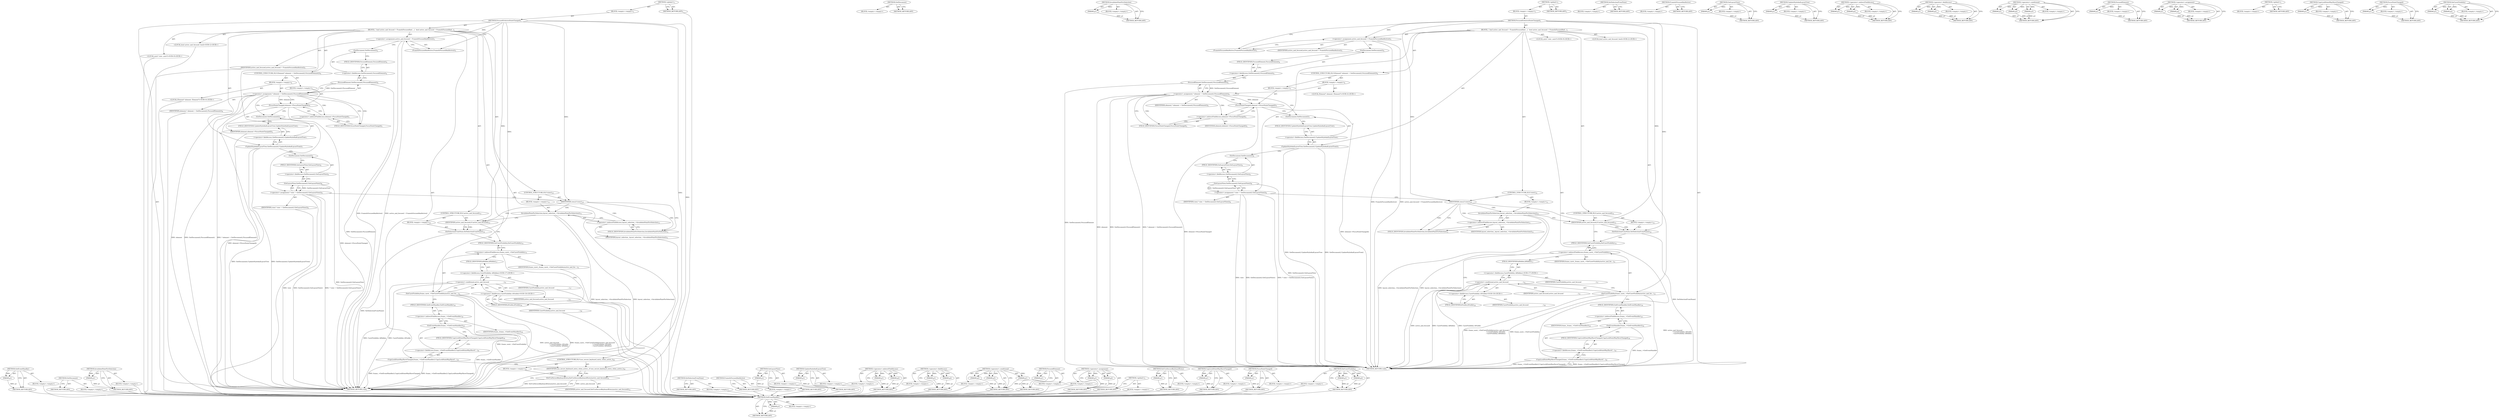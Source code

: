 digraph "SetCaretVisibility" {
vulnerable_154 [label=<(METHOD,GetEventHandler)>];
vulnerable_155 [label=<(PARAM,p1)>];
vulnerable_156 [label=<(BLOCK,&lt;empty&gt;,&lt;empty&gt;)>];
vulnerable_157 [label=<(METHOD_RETURN,ANY)>];
vulnerable_112 [label=<(METHOD,GetDocument)>];
vulnerable_113 [label=<(BLOCK,&lt;empty&gt;,&lt;empty&gt;)>];
vulnerable_114 [label=<(METHOD_RETURN,ANY)>];
vulnerable_132 [label=<(METHOD,InvalidatePaintForSelection)>];
vulnerable_133 [label=<(PARAM,p1)>];
vulnerable_134 [label=<(BLOCK,&lt;empty&gt;,&lt;empty&gt;)>];
vulnerable_135 [label=<(METHOD_RETURN,ANY)>];
vulnerable_6 [label=<(METHOD,&lt;global&gt;)<SUB>1</SUB>>];
vulnerable_7 [label=<(BLOCK,&lt;empty&gt;,&lt;empty&gt;)<SUB>1</SUB>>];
vulnerable_8 [label=<(METHOD,FocusedOrActiveStateChanged)<SUB>1</SUB>>];
vulnerable_9 [label=<(BLOCK,{
  bool active_and_focused = FrameIsFocusedAnd...,{
  bool active_and_focused = FrameIsFocusedAnd...)<SUB>1</SUB>>];
vulnerable_10 [label="<(LOCAL,bool active_and_focused: bool)<SUB>2</SUB>>"];
vulnerable_11 [label=<(&lt;operator&gt;.assignment,active_and_focused = FrameIsFocusedAndActive())<SUB>2</SUB>>];
vulnerable_12 [label=<(IDENTIFIER,active_and_focused,active_and_focused = FrameIsFocusedAndActive())<SUB>2</SUB>>];
vulnerable_13 [label=<(FrameIsFocusedAndActive,FrameIsFocusedAndActive())<SUB>2</SUB>>];
vulnerable_14 [label=<(CONTROL_STRUCTURE,IF,if (Element* element = GetDocument().FocusedElement()))<SUB>4</SUB>>];
vulnerable_15 [label=<(BLOCK,&lt;empty&gt;,&lt;empty&gt;)<SUB>4</SUB>>];
vulnerable_16 [label="<(LOCAL,Element* element: Element*)<SUB>4</SUB>>"];
vulnerable_17 [label=<(&lt;operator&gt;.assignment,* element = GetDocument().FocusedElement())<SUB>4</SUB>>];
vulnerable_18 [label=<(IDENTIFIER,element,* element = GetDocument().FocusedElement())<SUB>4</SUB>>];
vulnerable_19 [label=<(FocusedElement,GetDocument().FocusedElement())<SUB>4</SUB>>];
vulnerable_20 [label=<(&lt;operator&gt;.fieldAccess,GetDocument().FocusedElement)<SUB>4</SUB>>];
vulnerable_21 [label=<(GetDocument,GetDocument())<SUB>4</SUB>>];
vulnerable_22 [label=<(FIELD_IDENTIFIER,FocusedElement,FocusedElement)<SUB>4</SUB>>];
vulnerable_23 [label=<(BLOCK,&lt;empty&gt;,&lt;empty&gt;)<SUB>5</SUB>>];
vulnerable_24 [label=<(FocusStateChanged,element-&gt;FocusStateChanged())<SUB>5</SUB>>];
vulnerable_25 [label=<(&lt;operator&gt;.indirectFieldAccess,element-&gt;FocusStateChanged)<SUB>5</SUB>>];
vulnerable_26 [label=<(IDENTIFIER,element,element-&gt;FocusStateChanged())<SUB>5</SUB>>];
vulnerable_27 [label=<(FIELD_IDENTIFIER,FocusStateChanged,FocusStateChanged)<SUB>5</SUB>>];
vulnerable_28 [label=<(UpdateStyleAndLayoutTree,GetDocument().UpdateStyleAndLayoutTree())<SUB>7</SUB>>];
vulnerable_29 [label=<(&lt;operator&gt;.fieldAccess,GetDocument().UpdateStyleAndLayoutTree)<SUB>7</SUB>>];
vulnerable_30 [label=<(GetDocument,GetDocument())<SUB>7</SUB>>];
vulnerable_31 [label=<(FIELD_IDENTIFIER,UpdateStyleAndLayoutTree,UpdateStyleAndLayoutTree)<SUB>7</SUB>>];
vulnerable_32 [label="<(LOCAL,auto* view: auto*)<SUB>9</SUB>>"];
vulnerable_33 [label=<(&lt;operator&gt;.assignment,* view = GetDocument().GetLayoutView())<SUB>9</SUB>>];
vulnerable_34 [label=<(IDENTIFIER,view,* view = GetDocument().GetLayoutView())<SUB>9</SUB>>];
vulnerable_35 [label=<(GetLayoutView,GetDocument().GetLayoutView())<SUB>9</SUB>>];
vulnerable_36 [label=<(&lt;operator&gt;.fieldAccess,GetDocument().GetLayoutView)<SUB>9</SUB>>];
vulnerable_37 [label=<(GetDocument,GetDocument())<SUB>9</SUB>>];
vulnerable_38 [label=<(FIELD_IDENTIFIER,GetLayoutView,GetLayoutView)<SUB>9</SUB>>];
vulnerable_39 [label=<(CONTROL_STRUCTURE,IF,if (view))<SUB>10</SUB>>];
vulnerable_40 [label=<(IDENTIFIER,view,if (view))<SUB>10</SUB>>];
vulnerable_41 [label=<(BLOCK,&lt;empty&gt;,&lt;empty&gt;)<SUB>11</SUB>>];
vulnerable_42 [label=<(InvalidatePaintForSelection,layout_selection_-&gt;InvalidatePaintForSelection())<SUB>11</SUB>>];
vulnerable_43 [label=<(&lt;operator&gt;.indirectFieldAccess,layout_selection_-&gt;InvalidatePaintForSelection)<SUB>11</SUB>>];
vulnerable_44 [label=<(IDENTIFIER,layout_selection_,layout_selection_-&gt;InvalidatePaintForSelection())<SUB>11</SUB>>];
vulnerable_45 [label=<(FIELD_IDENTIFIER,InvalidatePaintForSelection,InvalidatePaintForSelection)<SUB>11</SUB>>];
vulnerable_46 [label=<(CONTROL_STRUCTURE,IF,if (active_and_focused))<SUB>13</SUB>>];
vulnerable_47 [label=<(IDENTIFIER,active_and_focused,if (active_and_focused))<SUB>13</SUB>>];
vulnerable_48 [label=<(BLOCK,&lt;empty&gt;,&lt;empty&gt;)<SUB>14</SUB>>];
vulnerable_49 [label=<(SetSelectionFromNone,SetSelectionFromNone())<SUB>14</SUB>>];
vulnerable_50 [label=<(SetCaretVisibility,frame_caret_-&gt;SetCaretVisibility(active_and_foc...)<SUB>15</SUB>>];
vulnerable_51 [label=<(&lt;operator&gt;.indirectFieldAccess,frame_caret_-&gt;SetCaretVisibility)<SUB>15</SUB>>];
vulnerable_52 [label=<(IDENTIFIER,frame_caret_,frame_caret_-&gt;SetCaretVisibility(active_and_foc...)<SUB>15</SUB>>];
vulnerable_53 [label=<(FIELD_IDENTIFIER,SetCaretVisibility,SetCaretVisibility)<SUB>15</SUB>>];
vulnerable_54 [label=<(&lt;operator&gt;.conditional,active_and_focused
                            ...)<SUB>15</SUB>>];
vulnerable_55 [label=<(IDENTIFIER,active_and_focused,active_and_focused
                            ...)<SUB>15</SUB>>];
vulnerable_56 [label="<(&lt;operator&gt;.fieldAccess,CaretVisibility::kVisible)<SUB>16</SUB>>"];
vulnerable_57 [label=<(IDENTIFIER,CaretVisibility,active_and_focused
                            ...)<SUB>16</SUB>>];
vulnerable_58 [label=<(FIELD_IDENTIFIER,kVisible,kVisible)<SUB>16</SUB>>];
vulnerable_59 [label="<(&lt;operator&gt;.fieldAccess,CaretVisibility::kHidden)<SUB>17</SUB>>"];
vulnerable_60 [label=<(IDENTIFIER,CaretVisibility,active_and_focused
                            ...)<SUB>17</SUB>>];
vulnerable_61 [label=<(FIELD_IDENTIFIER,kHidden,kHidden)<SUB>17</SUB>>];
vulnerable_62 [label=<(CapsLockStateMayHaveChanged,frame_-&gt;GetEventHandler().CapsLockStateMayHaveC...)<SUB>19</SUB>>];
vulnerable_63 [label=<(&lt;operator&gt;.fieldAccess,frame_-&gt;GetEventHandler().CapsLockStateMayHaveC...)<SUB>19</SUB>>];
vulnerable_64 [label=<(GetEventHandler,frame_-&gt;GetEventHandler())<SUB>19</SUB>>];
vulnerable_65 [label=<(&lt;operator&gt;.indirectFieldAccess,frame_-&gt;GetEventHandler)<SUB>19</SUB>>];
vulnerable_66 [label=<(IDENTIFIER,frame_,frame_-&gt;GetEventHandler())<SUB>19</SUB>>];
vulnerable_67 [label=<(FIELD_IDENTIFIER,GetEventHandler,GetEventHandler)<SUB>19</SUB>>];
vulnerable_68 [label=<(FIELD_IDENTIFIER,CapsLockStateMayHaveChanged,CapsLockStateMayHaveChanged)<SUB>19</SUB>>];
vulnerable_69 [label=<(CONTROL_STRUCTURE,IF,if (use_secure_keyboard_entry_when_active_))<SUB>20</SUB>>];
vulnerable_70 [label=<(IDENTIFIER,use_secure_keyboard_entry_when_active_,if (use_secure_keyboard_entry_when_active_))<SUB>20</SUB>>];
vulnerable_71 [label=<(BLOCK,&lt;empty&gt;,&lt;empty&gt;)<SUB>21</SUB>>];
vulnerable_72 [label=<(SetUseSecureKeyboardEntry,SetUseSecureKeyboardEntry(active_and_focused))<SUB>21</SUB>>];
vulnerable_73 [label=<(IDENTIFIER,active_and_focused,SetUseSecureKeyboardEntry(active_and_focused))<SUB>21</SUB>>];
vulnerable_74 [label=<(METHOD_RETURN,void)<SUB>1</SUB>>];
vulnerable_76 [label=<(METHOD_RETURN,ANY)<SUB>1</SUB>>];
vulnerable_136 [label=<(METHOD,SetSelectionFromNone)>];
vulnerable_137 [label=<(BLOCK,&lt;empty&gt;,&lt;empty&gt;)>];
vulnerable_138 [label=<(METHOD_RETURN,ANY)>];
vulnerable_100 [label=<(METHOD,FrameIsFocusedAndActive)>];
vulnerable_101 [label=<(BLOCK,&lt;empty&gt;,&lt;empty&gt;)>];
vulnerable_102 [label=<(METHOD_RETURN,ANY)>];
vulnerable_128 [label=<(METHOD,GetLayoutView)>];
vulnerable_129 [label=<(PARAM,p1)>];
vulnerable_130 [label=<(BLOCK,&lt;empty&gt;,&lt;empty&gt;)>];
vulnerable_131 [label=<(METHOD_RETURN,ANY)>];
vulnerable_124 [label=<(METHOD,UpdateStyleAndLayoutTree)>];
vulnerable_125 [label=<(PARAM,p1)>];
vulnerable_126 [label=<(BLOCK,&lt;empty&gt;,&lt;empty&gt;)>];
vulnerable_127 [label=<(METHOD_RETURN,ANY)>];
vulnerable_119 [label=<(METHOD,&lt;operator&gt;.indirectFieldAccess)>];
vulnerable_120 [label=<(PARAM,p1)>];
vulnerable_121 [label=<(PARAM,p2)>];
vulnerable_122 [label=<(BLOCK,&lt;empty&gt;,&lt;empty&gt;)>];
vulnerable_123 [label=<(METHOD_RETURN,ANY)>];
vulnerable_107 [label=<(METHOD,&lt;operator&gt;.fieldAccess)>];
vulnerable_108 [label=<(PARAM,p1)>];
vulnerable_109 [label=<(PARAM,p2)>];
vulnerable_110 [label=<(BLOCK,&lt;empty&gt;,&lt;empty&gt;)>];
vulnerable_111 [label=<(METHOD_RETURN,ANY)>];
vulnerable_144 [label=<(METHOD,&lt;operator&gt;.conditional)>];
vulnerable_145 [label=<(PARAM,p1)>];
vulnerable_146 [label=<(PARAM,p2)>];
vulnerable_147 [label=<(PARAM,p3)>];
vulnerable_148 [label=<(BLOCK,&lt;empty&gt;,&lt;empty&gt;)>];
vulnerable_149 [label=<(METHOD_RETURN,ANY)>];
vulnerable_103 [label=<(METHOD,FocusedElement)>];
vulnerable_104 [label=<(PARAM,p1)>];
vulnerable_105 [label=<(BLOCK,&lt;empty&gt;,&lt;empty&gt;)>];
vulnerable_106 [label=<(METHOD_RETURN,ANY)>];
vulnerable_95 [label=<(METHOD,&lt;operator&gt;.assignment)>];
vulnerable_96 [label=<(PARAM,p1)>];
vulnerable_97 [label=<(PARAM,p2)>];
vulnerable_98 [label=<(BLOCK,&lt;empty&gt;,&lt;empty&gt;)>];
vulnerable_99 [label=<(METHOD_RETURN,ANY)>];
vulnerable_89 [label=<(METHOD,&lt;global&gt;)<SUB>1</SUB>>];
vulnerable_90 [label=<(BLOCK,&lt;empty&gt;,&lt;empty&gt;)>];
vulnerable_91 [label=<(METHOD_RETURN,ANY)>];
vulnerable_158 [label=<(METHOD,SetUseSecureKeyboardEntry)>];
vulnerable_159 [label=<(PARAM,p1)>];
vulnerable_160 [label=<(BLOCK,&lt;empty&gt;,&lt;empty&gt;)>];
vulnerable_161 [label=<(METHOD_RETURN,ANY)>];
vulnerable_150 [label=<(METHOD,CapsLockStateMayHaveChanged)>];
vulnerable_151 [label=<(PARAM,p1)>];
vulnerable_152 [label=<(BLOCK,&lt;empty&gt;,&lt;empty&gt;)>];
vulnerable_153 [label=<(METHOD_RETURN,ANY)>];
vulnerable_115 [label=<(METHOD,FocusStateChanged)>];
vulnerable_116 [label=<(PARAM,p1)>];
vulnerable_117 [label=<(BLOCK,&lt;empty&gt;,&lt;empty&gt;)>];
vulnerable_118 [label=<(METHOD_RETURN,ANY)>];
vulnerable_139 [label=<(METHOD,SetCaretVisibility)>];
vulnerable_140 [label=<(PARAM,p1)>];
vulnerable_141 [label=<(PARAM,p2)>];
vulnerable_142 [label=<(BLOCK,&lt;empty&gt;,&lt;empty&gt;)>];
vulnerable_143 [label=<(METHOD_RETURN,ANY)>];
fixed_149 [label=<(METHOD,GetEventHandler)>];
fixed_150 [label=<(PARAM,p1)>];
fixed_151 [label=<(BLOCK,&lt;empty&gt;,&lt;empty&gt;)>];
fixed_152 [label=<(METHOD_RETURN,ANY)>];
fixed_107 [label=<(METHOD,GetDocument)>];
fixed_108 [label=<(BLOCK,&lt;empty&gt;,&lt;empty&gt;)>];
fixed_109 [label=<(METHOD_RETURN,ANY)>];
fixed_127 [label=<(METHOD,InvalidatePaintForSelection)>];
fixed_128 [label=<(PARAM,p1)>];
fixed_129 [label=<(BLOCK,&lt;empty&gt;,&lt;empty&gt;)>];
fixed_130 [label=<(METHOD_RETURN,ANY)>];
fixed_6 [label=<(METHOD,&lt;global&gt;)<SUB>1</SUB>>];
fixed_7 [label=<(BLOCK,&lt;empty&gt;,&lt;empty&gt;)<SUB>1</SUB>>];
fixed_8 [label=<(METHOD,FocusedOrActiveStateChanged)<SUB>1</SUB>>];
fixed_9 [label=<(BLOCK,{
  bool active_and_focused = FrameIsFocusedAnd...,{
  bool active_and_focused = FrameIsFocusedAnd...)<SUB>1</SUB>>];
fixed_10 [label="<(LOCAL,bool active_and_focused: bool)<SUB>2</SUB>>"];
fixed_11 [label=<(&lt;operator&gt;.assignment,active_and_focused = FrameIsFocusedAndActive())<SUB>2</SUB>>];
fixed_12 [label=<(IDENTIFIER,active_and_focused,active_and_focused = FrameIsFocusedAndActive())<SUB>2</SUB>>];
fixed_13 [label=<(FrameIsFocusedAndActive,FrameIsFocusedAndActive())<SUB>2</SUB>>];
fixed_14 [label=<(CONTROL_STRUCTURE,IF,if (Element* element = GetDocument().FocusedElement()))<SUB>4</SUB>>];
fixed_15 [label=<(BLOCK,&lt;empty&gt;,&lt;empty&gt;)<SUB>4</SUB>>];
fixed_16 [label="<(LOCAL,Element* element: Element*)<SUB>4</SUB>>"];
fixed_17 [label=<(&lt;operator&gt;.assignment,* element = GetDocument().FocusedElement())<SUB>4</SUB>>];
fixed_18 [label=<(IDENTIFIER,element,* element = GetDocument().FocusedElement())<SUB>4</SUB>>];
fixed_19 [label=<(FocusedElement,GetDocument().FocusedElement())<SUB>4</SUB>>];
fixed_20 [label=<(&lt;operator&gt;.fieldAccess,GetDocument().FocusedElement)<SUB>4</SUB>>];
fixed_21 [label=<(GetDocument,GetDocument())<SUB>4</SUB>>];
fixed_22 [label=<(FIELD_IDENTIFIER,FocusedElement,FocusedElement)<SUB>4</SUB>>];
fixed_23 [label=<(BLOCK,&lt;empty&gt;,&lt;empty&gt;)<SUB>5</SUB>>];
fixed_24 [label=<(FocusStateChanged,element-&gt;FocusStateChanged())<SUB>5</SUB>>];
fixed_25 [label=<(&lt;operator&gt;.indirectFieldAccess,element-&gt;FocusStateChanged)<SUB>5</SUB>>];
fixed_26 [label=<(IDENTIFIER,element,element-&gt;FocusStateChanged())<SUB>5</SUB>>];
fixed_27 [label=<(FIELD_IDENTIFIER,FocusStateChanged,FocusStateChanged)<SUB>5</SUB>>];
fixed_28 [label=<(UpdateStyleAndLayoutTree,GetDocument().UpdateStyleAndLayoutTree())<SUB>7</SUB>>];
fixed_29 [label=<(&lt;operator&gt;.fieldAccess,GetDocument().UpdateStyleAndLayoutTree)<SUB>7</SUB>>];
fixed_30 [label=<(GetDocument,GetDocument())<SUB>7</SUB>>];
fixed_31 [label=<(FIELD_IDENTIFIER,UpdateStyleAndLayoutTree,UpdateStyleAndLayoutTree)<SUB>7</SUB>>];
fixed_32 [label="<(LOCAL,auto* view: auto*)<SUB>9</SUB>>"];
fixed_33 [label=<(&lt;operator&gt;.assignment,* view = GetDocument().GetLayoutView())<SUB>9</SUB>>];
fixed_34 [label=<(IDENTIFIER,view,* view = GetDocument().GetLayoutView())<SUB>9</SUB>>];
fixed_35 [label=<(GetLayoutView,GetDocument().GetLayoutView())<SUB>9</SUB>>];
fixed_36 [label=<(&lt;operator&gt;.fieldAccess,GetDocument().GetLayoutView)<SUB>9</SUB>>];
fixed_37 [label=<(GetDocument,GetDocument())<SUB>9</SUB>>];
fixed_38 [label=<(FIELD_IDENTIFIER,GetLayoutView,GetLayoutView)<SUB>9</SUB>>];
fixed_39 [label=<(CONTROL_STRUCTURE,IF,if (view))<SUB>10</SUB>>];
fixed_40 [label=<(IDENTIFIER,view,if (view))<SUB>10</SUB>>];
fixed_41 [label=<(BLOCK,&lt;empty&gt;,&lt;empty&gt;)<SUB>11</SUB>>];
fixed_42 [label=<(InvalidatePaintForSelection,layout_selection_-&gt;InvalidatePaintForSelection())<SUB>11</SUB>>];
fixed_43 [label=<(&lt;operator&gt;.indirectFieldAccess,layout_selection_-&gt;InvalidatePaintForSelection)<SUB>11</SUB>>];
fixed_44 [label=<(IDENTIFIER,layout_selection_,layout_selection_-&gt;InvalidatePaintForSelection())<SUB>11</SUB>>];
fixed_45 [label=<(FIELD_IDENTIFIER,InvalidatePaintForSelection,InvalidatePaintForSelection)<SUB>11</SUB>>];
fixed_46 [label=<(CONTROL_STRUCTURE,IF,if (active_and_focused))<SUB>13</SUB>>];
fixed_47 [label=<(IDENTIFIER,active_and_focused,if (active_and_focused))<SUB>13</SUB>>];
fixed_48 [label=<(BLOCK,&lt;empty&gt;,&lt;empty&gt;)<SUB>14</SUB>>];
fixed_49 [label=<(SetSelectionFromNone,SetSelectionFromNone())<SUB>14</SUB>>];
fixed_50 [label=<(SetCaretVisibility,frame_caret_-&gt;SetCaretVisibility(active_and_foc...)<SUB>15</SUB>>];
fixed_51 [label=<(&lt;operator&gt;.indirectFieldAccess,frame_caret_-&gt;SetCaretVisibility)<SUB>15</SUB>>];
fixed_52 [label=<(IDENTIFIER,frame_caret_,frame_caret_-&gt;SetCaretVisibility(active_and_foc...)<SUB>15</SUB>>];
fixed_53 [label=<(FIELD_IDENTIFIER,SetCaretVisibility,SetCaretVisibility)<SUB>15</SUB>>];
fixed_54 [label=<(&lt;operator&gt;.conditional,active_and_focused
                            ...)<SUB>15</SUB>>];
fixed_55 [label=<(IDENTIFIER,active_and_focused,active_and_focused
                            ...)<SUB>15</SUB>>];
fixed_56 [label="<(&lt;operator&gt;.fieldAccess,CaretVisibility::kVisible)<SUB>16</SUB>>"];
fixed_57 [label=<(IDENTIFIER,CaretVisibility,active_and_focused
                            ...)<SUB>16</SUB>>];
fixed_58 [label=<(FIELD_IDENTIFIER,kVisible,kVisible)<SUB>16</SUB>>];
fixed_59 [label="<(&lt;operator&gt;.fieldAccess,CaretVisibility::kHidden)<SUB>17</SUB>>"];
fixed_60 [label=<(IDENTIFIER,CaretVisibility,active_and_focused
                            ...)<SUB>17</SUB>>];
fixed_61 [label=<(FIELD_IDENTIFIER,kHidden,kHidden)<SUB>17</SUB>>];
fixed_62 [label=<(CapsLockStateMayHaveChanged,frame_-&gt;GetEventHandler().CapsLockStateMayHaveC...)<SUB>19</SUB>>];
fixed_63 [label=<(&lt;operator&gt;.fieldAccess,frame_-&gt;GetEventHandler().CapsLockStateMayHaveC...)<SUB>19</SUB>>];
fixed_64 [label=<(GetEventHandler,frame_-&gt;GetEventHandler())<SUB>19</SUB>>];
fixed_65 [label=<(&lt;operator&gt;.indirectFieldAccess,frame_-&gt;GetEventHandler)<SUB>19</SUB>>];
fixed_66 [label=<(IDENTIFIER,frame_,frame_-&gt;GetEventHandler())<SUB>19</SUB>>];
fixed_67 [label=<(FIELD_IDENTIFIER,GetEventHandler,GetEventHandler)<SUB>19</SUB>>];
fixed_68 [label=<(FIELD_IDENTIFIER,CapsLockStateMayHaveChanged,CapsLockStateMayHaveChanged)<SUB>19</SUB>>];
fixed_69 [label=<(METHOD_RETURN,void)<SUB>1</SUB>>];
fixed_71 [label=<(METHOD_RETURN,ANY)<SUB>1</SUB>>];
fixed_131 [label=<(METHOD,SetSelectionFromNone)>];
fixed_132 [label=<(BLOCK,&lt;empty&gt;,&lt;empty&gt;)>];
fixed_133 [label=<(METHOD_RETURN,ANY)>];
fixed_95 [label=<(METHOD,FrameIsFocusedAndActive)>];
fixed_96 [label=<(BLOCK,&lt;empty&gt;,&lt;empty&gt;)>];
fixed_97 [label=<(METHOD_RETURN,ANY)>];
fixed_123 [label=<(METHOD,GetLayoutView)>];
fixed_124 [label=<(PARAM,p1)>];
fixed_125 [label=<(BLOCK,&lt;empty&gt;,&lt;empty&gt;)>];
fixed_126 [label=<(METHOD_RETURN,ANY)>];
fixed_119 [label=<(METHOD,UpdateStyleAndLayoutTree)>];
fixed_120 [label=<(PARAM,p1)>];
fixed_121 [label=<(BLOCK,&lt;empty&gt;,&lt;empty&gt;)>];
fixed_122 [label=<(METHOD_RETURN,ANY)>];
fixed_114 [label=<(METHOD,&lt;operator&gt;.indirectFieldAccess)>];
fixed_115 [label=<(PARAM,p1)>];
fixed_116 [label=<(PARAM,p2)>];
fixed_117 [label=<(BLOCK,&lt;empty&gt;,&lt;empty&gt;)>];
fixed_118 [label=<(METHOD_RETURN,ANY)>];
fixed_102 [label=<(METHOD,&lt;operator&gt;.fieldAccess)>];
fixed_103 [label=<(PARAM,p1)>];
fixed_104 [label=<(PARAM,p2)>];
fixed_105 [label=<(BLOCK,&lt;empty&gt;,&lt;empty&gt;)>];
fixed_106 [label=<(METHOD_RETURN,ANY)>];
fixed_139 [label=<(METHOD,&lt;operator&gt;.conditional)>];
fixed_140 [label=<(PARAM,p1)>];
fixed_141 [label=<(PARAM,p2)>];
fixed_142 [label=<(PARAM,p3)>];
fixed_143 [label=<(BLOCK,&lt;empty&gt;,&lt;empty&gt;)>];
fixed_144 [label=<(METHOD_RETURN,ANY)>];
fixed_98 [label=<(METHOD,FocusedElement)>];
fixed_99 [label=<(PARAM,p1)>];
fixed_100 [label=<(BLOCK,&lt;empty&gt;,&lt;empty&gt;)>];
fixed_101 [label=<(METHOD_RETURN,ANY)>];
fixed_90 [label=<(METHOD,&lt;operator&gt;.assignment)>];
fixed_91 [label=<(PARAM,p1)>];
fixed_92 [label=<(PARAM,p2)>];
fixed_93 [label=<(BLOCK,&lt;empty&gt;,&lt;empty&gt;)>];
fixed_94 [label=<(METHOD_RETURN,ANY)>];
fixed_84 [label=<(METHOD,&lt;global&gt;)<SUB>1</SUB>>];
fixed_85 [label=<(BLOCK,&lt;empty&gt;,&lt;empty&gt;)>];
fixed_86 [label=<(METHOD_RETURN,ANY)>];
fixed_145 [label=<(METHOD,CapsLockStateMayHaveChanged)>];
fixed_146 [label=<(PARAM,p1)>];
fixed_147 [label=<(BLOCK,&lt;empty&gt;,&lt;empty&gt;)>];
fixed_148 [label=<(METHOD_RETURN,ANY)>];
fixed_110 [label=<(METHOD,FocusStateChanged)>];
fixed_111 [label=<(PARAM,p1)>];
fixed_112 [label=<(BLOCK,&lt;empty&gt;,&lt;empty&gt;)>];
fixed_113 [label=<(METHOD_RETURN,ANY)>];
fixed_134 [label=<(METHOD,SetCaretVisibility)>];
fixed_135 [label=<(PARAM,p1)>];
fixed_136 [label=<(PARAM,p2)>];
fixed_137 [label=<(BLOCK,&lt;empty&gt;,&lt;empty&gt;)>];
fixed_138 [label=<(METHOD_RETURN,ANY)>];
vulnerable_154 -> vulnerable_155  [key=0, label="AST: "];
vulnerable_154 -> vulnerable_155  [key=1, label="DDG: "];
vulnerable_154 -> vulnerable_156  [key=0, label="AST: "];
vulnerable_154 -> vulnerable_157  [key=0, label="AST: "];
vulnerable_154 -> vulnerable_157  [key=1, label="CFG: "];
vulnerable_155 -> vulnerable_157  [key=0, label="DDG: p1"];
vulnerable_156 -> fixed_149  [key=0];
vulnerable_157 -> fixed_149  [key=0];
vulnerable_112 -> vulnerable_113  [key=0, label="AST: "];
vulnerable_112 -> vulnerable_114  [key=0, label="AST: "];
vulnerable_112 -> vulnerable_114  [key=1, label="CFG: "];
vulnerable_113 -> fixed_149  [key=0];
vulnerable_114 -> fixed_149  [key=0];
vulnerable_132 -> vulnerable_133  [key=0, label="AST: "];
vulnerable_132 -> vulnerable_133  [key=1, label="DDG: "];
vulnerable_132 -> vulnerable_134  [key=0, label="AST: "];
vulnerable_132 -> vulnerable_135  [key=0, label="AST: "];
vulnerable_132 -> vulnerable_135  [key=1, label="CFG: "];
vulnerable_133 -> vulnerable_135  [key=0, label="DDG: p1"];
vulnerable_134 -> fixed_149  [key=0];
vulnerable_135 -> fixed_149  [key=0];
vulnerable_6 -> vulnerable_7  [key=0, label="AST: "];
vulnerable_6 -> vulnerable_76  [key=0, label="AST: "];
vulnerable_6 -> vulnerable_76  [key=1, label="CFG: "];
vulnerable_7 -> vulnerable_8  [key=0, label="AST: "];
vulnerable_8 -> vulnerable_9  [key=0, label="AST: "];
vulnerable_8 -> vulnerable_74  [key=0, label="AST: "];
vulnerable_8 -> vulnerable_13  [key=0, label="CFG: "];
vulnerable_8 -> vulnerable_11  [key=0, label="DDG: "];
vulnerable_8 -> vulnerable_40  [key=0, label="DDG: "];
vulnerable_8 -> vulnerable_47  [key=0, label="DDG: "];
vulnerable_8 -> vulnerable_70  [key=0, label="DDG: "];
vulnerable_8 -> vulnerable_49  [key=0, label="DDG: "];
vulnerable_8 -> vulnerable_72  [key=0, label="DDG: "];
vulnerable_9 -> vulnerable_10  [key=0, label="AST: "];
vulnerable_9 -> vulnerable_11  [key=0, label="AST: "];
vulnerable_9 -> vulnerable_14  [key=0, label="AST: "];
vulnerable_9 -> vulnerable_28  [key=0, label="AST: "];
vulnerable_9 -> vulnerable_32  [key=0, label="AST: "];
vulnerable_9 -> vulnerable_33  [key=0, label="AST: "];
vulnerable_9 -> vulnerable_39  [key=0, label="AST: "];
vulnerable_9 -> vulnerable_46  [key=0, label="AST: "];
vulnerable_9 -> vulnerable_50  [key=0, label="AST: "];
vulnerable_9 -> vulnerable_62  [key=0, label="AST: "];
vulnerable_9 -> vulnerable_69  [key=0, label="AST: "];
vulnerable_10 -> fixed_149  [key=0];
vulnerable_11 -> vulnerable_12  [key=0, label="AST: "];
vulnerable_11 -> vulnerable_13  [key=0, label="AST: "];
vulnerable_11 -> vulnerable_21  [key=0, label="CFG: "];
vulnerable_11 -> vulnerable_74  [key=0, label="DDG: FrameIsFocusedAndActive()"];
vulnerable_11 -> vulnerable_74  [key=1, label="DDG: active_and_focused = FrameIsFocusedAndActive()"];
vulnerable_12 -> fixed_149  [key=0];
vulnerable_13 -> vulnerable_11  [key=0, label="CFG: "];
vulnerable_14 -> vulnerable_15  [key=0, label="AST: "];
vulnerable_14 -> vulnerable_23  [key=0, label="AST: "];
vulnerable_15 -> vulnerable_16  [key=0, label="AST: "];
vulnerable_15 -> vulnerable_17  [key=0, label="AST: "];
vulnerable_16 -> fixed_149  [key=0];
vulnerable_17 -> vulnerable_18  [key=0, label="AST: "];
vulnerable_17 -> vulnerable_19  [key=0, label="AST: "];
vulnerable_17 -> vulnerable_30  [key=0, label="CFG: "];
vulnerable_17 -> vulnerable_27  [key=0, label="CFG: "];
vulnerable_17 -> vulnerable_27  [key=1, label="CDG: "];
vulnerable_17 -> vulnerable_74  [key=0, label="DDG: element"];
vulnerable_17 -> vulnerable_74  [key=1, label="DDG: GetDocument().FocusedElement()"];
vulnerable_17 -> vulnerable_74  [key=2, label="DDG: * element = GetDocument().FocusedElement()"];
vulnerable_17 -> vulnerable_24  [key=0, label="DDG: element"];
vulnerable_17 -> vulnerable_24  [key=1, label="CDG: "];
vulnerable_17 -> vulnerable_25  [key=0, label="CDG: "];
vulnerable_18 -> fixed_149  [key=0];
vulnerable_19 -> vulnerable_20  [key=0, label="AST: "];
vulnerable_19 -> vulnerable_17  [key=0, label="CFG: "];
vulnerable_19 -> vulnerable_17  [key=1, label="DDG: GetDocument().FocusedElement"];
vulnerable_19 -> vulnerable_74  [key=0, label="DDG: GetDocument().FocusedElement"];
vulnerable_20 -> vulnerable_21  [key=0, label="AST: "];
vulnerable_20 -> vulnerable_22  [key=0, label="AST: "];
vulnerable_20 -> vulnerable_19  [key=0, label="CFG: "];
vulnerable_21 -> vulnerable_22  [key=0, label="CFG: "];
vulnerable_22 -> vulnerable_20  [key=0, label="CFG: "];
vulnerable_23 -> vulnerable_24  [key=0, label="AST: "];
vulnerable_24 -> vulnerable_25  [key=0, label="AST: "];
vulnerable_24 -> vulnerable_30  [key=0, label="CFG: "];
vulnerable_24 -> vulnerable_74  [key=0, label="DDG: element-&gt;FocusStateChanged"];
vulnerable_24 -> vulnerable_74  [key=1, label="DDG: element-&gt;FocusStateChanged()"];
vulnerable_25 -> vulnerable_26  [key=0, label="AST: "];
vulnerable_25 -> vulnerable_27  [key=0, label="AST: "];
vulnerable_25 -> vulnerable_24  [key=0, label="CFG: "];
vulnerable_26 -> fixed_149  [key=0];
vulnerable_27 -> vulnerable_25  [key=0, label="CFG: "];
vulnerable_28 -> vulnerable_29  [key=0, label="AST: "];
vulnerable_28 -> vulnerable_37  [key=0, label="CFG: "];
vulnerable_28 -> vulnerable_74  [key=0, label="DDG: GetDocument().UpdateStyleAndLayoutTree"];
vulnerable_28 -> vulnerable_74  [key=1, label="DDG: GetDocument().UpdateStyleAndLayoutTree()"];
vulnerable_29 -> vulnerable_30  [key=0, label="AST: "];
vulnerable_29 -> vulnerable_31  [key=0, label="AST: "];
vulnerable_29 -> vulnerable_28  [key=0, label="CFG: "];
vulnerable_30 -> vulnerable_31  [key=0, label="CFG: "];
vulnerable_31 -> vulnerable_29  [key=0, label="CFG: "];
vulnerable_32 -> fixed_149  [key=0];
vulnerable_33 -> vulnerable_34  [key=0, label="AST: "];
vulnerable_33 -> vulnerable_35  [key=0, label="AST: "];
vulnerable_33 -> vulnerable_40  [key=0, label="CFG: "];
vulnerable_33 -> vulnerable_74  [key=0, label="DDG: view"];
vulnerable_33 -> vulnerable_74  [key=1, label="DDG: GetDocument().GetLayoutView()"];
vulnerable_33 -> vulnerable_74  [key=2, label="DDG: * view = GetDocument().GetLayoutView()"];
vulnerable_34 -> fixed_149  [key=0];
vulnerable_35 -> vulnerable_36  [key=0, label="AST: "];
vulnerable_35 -> vulnerable_33  [key=0, label="CFG: "];
vulnerable_35 -> vulnerable_33  [key=1, label="DDG: GetDocument().GetLayoutView"];
vulnerable_35 -> vulnerable_74  [key=0, label="DDG: GetDocument().GetLayoutView"];
vulnerable_36 -> vulnerable_37  [key=0, label="AST: "];
vulnerable_36 -> vulnerable_38  [key=0, label="AST: "];
vulnerable_36 -> vulnerable_35  [key=0, label="CFG: "];
vulnerable_37 -> vulnerable_38  [key=0, label="CFG: "];
vulnerable_38 -> vulnerable_36  [key=0, label="CFG: "];
vulnerable_39 -> vulnerable_40  [key=0, label="AST: "];
vulnerable_39 -> vulnerable_41  [key=0, label="AST: "];
vulnerable_40 -> vulnerable_47  [key=0, label="CFG: "];
vulnerable_40 -> vulnerable_45  [key=0, label="CFG: "];
vulnerable_40 -> vulnerable_45  [key=1, label="CDG: "];
vulnerable_40 -> vulnerable_42  [key=0, label="CDG: "];
vulnerable_40 -> vulnerable_43  [key=0, label="CDG: "];
vulnerable_41 -> vulnerable_42  [key=0, label="AST: "];
vulnerable_42 -> vulnerable_43  [key=0, label="AST: "];
vulnerable_42 -> vulnerable_47  [key=0, label="CFG: "];
vulnerable_42 -> vulnerable_74  [key=0, label="DDG: layout_selection_-&gt;InvalidatePaintForSelection"];
vulnerable_42 -> vulnerable_74  [key=1, label="DDG: layout_selection_-&gt;InvalidatePaintForSelection()"];
vulnerable_43 -> vulnerable_44  [key=0, label="AST: "];
vulnerable_43 -> vulnerable_45  [key=0, label="AST: "];
vulnerable_43 -> vulnerable_42  [key=0, label="CFG: "];
vulnerable_44 -> fixed_149  [key=0];
vulnerable_45 -> vulnerable_43  [key=0, label="CFG: "];
vulnerable_46 -> vulnerable_47  [key=0, label="AST: "];
vulnerable_46 -> vulnerable_48  [key=0, label="AST: "];
vulnerable_47 -> vulnerable_49  [key=0, label="CFG: "];
vulnerable_47 -> vulnerable_49  [key=1, label="CDG: "];
vulnerable_47 -> vulnerable_53  [key=0, label="CFG: "];
vulnerable_48 -> vulnerable_49  [key=0, label="AST: "];
vulnerable_49 -> vulnerable_53  [key=0, label="CFG: "];
vulnerable_49 -> vulnerable_74  [key=0, label="DDG: SetSelectionFromNone()"];
vulnerable_50 -> vulnerable_51  [key=0, label="AST: "];
vulnerable_50 -> vulnerable_54  [key=0, label="AST: "];
vulnerable_50 -> vulnerable_67  [key=0, label="CFG: "];
vulnerable_50 -> vulnerable_74  [key=0, label="DDG: frame_caret_-&gt;SetCaretVisibility"];
vulnerable_50 -> vulnerable_74  [key=1, label="DDG: active_and_focused
                                       ? CaretVisibility::kVisible
                                       : CaretVisibility::kHidden"];
vulnerable_50 -> vulnerable_74  [key=2, label="DDG: frame_caret_-&gt;SetCaretVisibility(active_and_focused
                                       ? CaretVisibility::kVisible
                                       : CaretVisibility::kHidden)"];
vulnerable_51 -> vulnerable_52  [key=0, label="AST: "];
vulnerable_51 -> vulnerable_53  [key=0, label="AST: "];
vulnerable_51 -> vulnerable_58  [key=0, label="CFG: "];
vulnerable_51 -> vulnerable_61  [key=0, label="CFG: "];
vulnerable_52 -> fixed_149  [key=0];
vulnerable_53 -> vulnerable_51  [key=0, label="CFG: "];
vulnerable_54 -> vulnerable_55  [key=0, label="AST: "];
vulnerable_54 -> vulnerable_56  [key=0, label="AST: "];
vulnerable_54 -> vulnerable_59  [key=0, label="AST: "];
vulnerable_54 -> vulnerable_50  [key=0, label="CFG: "];
vulnerable_54 -> vulnerable_74  [key=0, label="DDG: CaretVisibility::kHidden"];
vulnerable_54 -> vulnerable_74  [key=1, label="DDG: CaretVisibility::kVisible"];
vulnerable_55 -> fixed_149  [key=0];
vulnerable_56 -> vulnerable_57  [key=0, label="AST: "];
vulnerable_56 -> vulnerable_58  [key=0, label="AST: "];
vulnerable_56 -> vulnerable_54  [key=0, label="CFG: "];
vulnerable_57 -> fixed_149  [key=0];
vulnerable_58 -> vulnerable_56  [key=0, label="CFG: "];
vulnerable_59 -> vulnerable_60  [key=0, label="AST: "];
vulnerable_59 -> vulnerable_61  [key=0, label="AST: "];
vulnerable_59 -> vulnerable_54  [key=0, label="CFG: "];
vulnerable_60 -> fixed_149  [key=0];
vulnerable_61 -> vulnerable_59  [key=0, label="CFG: "];
vulnerable_62 -> vulnerable_63  [key=0, label="AST: "];
vulnerable_62 -> vulnerable_70  [key=0, label="CFG: "];
vulnerable_62 -> vulnerable_74  [key=0, label="DDG: frame_-&gt;GetEventHandler().CapsLockStateMayHaveChanged"];
vulnerable_62 -> vulnerable_74  [key=1, label="DDG: frame_-&gt;GetEventHandler().CapsLockStateMayHaveChanged()"];
vulnerable_63 -> vulnerable_64  [key=0, label="AST: "];
vulnerable_63 -> vulnerable_68  [key=0, label="AST: "];
vulnerable_63 -> vulnerable_62  [key=0, label="CFG: "];
vulnerable_64 -> vulnerable_65  [key=0, label="AST: "];
vulnerable_64 -> vulnerable_68  [key=0, label="CFG: "];
vulnerable_64 -> vulnerable_74  [key=0, label="DDG: frame_-&gt;GetEventHandler"];
vulnerable_65 -> vulnerable_66  [key=0, label="AST: "];
vulnerable_65 -> vulnerable_67  [key=0, label="AST: "];
vulnerable_65 -> vulnerable_64  [key=0, label="CFG: "];
vulnerable_66 -> fixed_149  [key=0];
vulnerable_67 -> vulnerable_65  [key=0, label="CFG: "];
vulnerable_68 -> vulnerable_63  [key=0, label="CFG: "];
vulnerable_69 -> vulnerable_70  [key=0, label="AST: "];
vulnerable_69 -> vulnerable_71  [key=0, label="AST: "];
vulnerable_70 -> vulnerable_74  [key=0, label="CFG: "];
vulnerable_70 -> vulnerable_72  [key=0, label="CFG: "];
vulnerable_70 -> vulnerable_72  [key=1, label="CDG: "];
vulnerable_71 -> vulnerable_72  [key=0, label="AST: "];
vulnerable_72 -> vulnerable_73  [key=0, label="AST: "];
vulnerable_72 -> vulnerable_74  [key=0, label="CFG: "];
vulnerable_72 -> vulnerable_74  [key=1, label="DDG: active_and_focused"];
vulnerable_72 -> vulnerable_74  [key=2, label="DDG: SetUseSecureKeyboardEntry(active_and_focused)"];
vulnerable_73 -> fixed_149  [key=0];
vulnerable_74 -> fixed_149  [key=0];
vulnerable_76 -> fixed_149  [key=0];
vulnerable_136 -> vulnerable_137  [key=0, label="AST: "];
vulnerable_136 -> vulnerable_138  [key=0, label="AST: "];
vulnerable_136 -> vulnerable_138  [key=1, label="CFG: "];
vulnerable_137 -> fixed_149  [key=0];
vulnerable_138 -> fixed_149  [key=0];
vulnerable_100 -> vulnerable_101  [key=0, label="AST: "];
vulnerable_100 -> vulnerable_102  [key=0, label="AST: "];
vulnerable_100 -> vulnerable_102  [key=1, label="CFG: "];
vulnerable_101 -> fixed_149  [key=0];
vulnerable_102 -> fixed_149  [key=0];
vulnerable_128 -> vulnerable_129  [key=0, label="AST: "];
vulnerable_128 -> vulnerable_129  [key=1, label="DDG: "];
vulnerable_128 -> vulnerable_130  [key=0, label="AST: "];
vulnerable_128 -> vulnerable_131  [key=0, label="AST: "];
vulnerable_128 -> vulnerable_131  [key=1, label="CFG: "];
vulnerable_129 -> vulnerable_131  [key=0, label="DDG: p1"];
vulnerable_130 -> fixed_149  [key=0];
vulnerable_131 -> fixed_149  [key=0];
vulnerable_124 -> vulnerable_125  [key=0, label="AST: "];
vulnerable_124 -> vulnerable_125  [key=1, label="DDG: "];
vulnerable_124 -> vulnerable_126  [key=0, label="AST: "];
vulnerable_124 -> vulnerable_127  [key=0, label="AST: "];
vulnerable_124 -> vulnerable_127  [key=1, label="CFG: "];
vulnerable_125 -> vulnerable_127  [key=0, label="DDG: p1"];
vulnerable_126 -> fixed_149  [key=0];
vulnerable_127 -> fixed_149  [key=0];
vulnerable_119 -> vulnerable_120  [key=0, label="AST: "];
vulnerable_119 -> vulnerable_120  [key=1, label="DDG: "];
vulnerable_119 -> vulnerable_122  [key=0, label="AST: "];
vulnerable_119 -> vulnerable_121  [key=0, label="AST: "];
vulnerable_119 -> vulnerable_121  [key=1, label="DDG: "];
vulnerable_119 -> vulnerable_123  [key=0, label="AST: "];
vulnerable_119 -> vulnerable_123  [key=1, label="CFG: "];
vulnerable_120 -> vulnerable_123  [key=0, label="DDG: p1"];
vulnerable_121 -> vulnerable_123  [key=0, label="DDG: p2"];
vulnerable_122 -> fixed_149  [key=0];
vulnerable_123 -> fixed_149  [key=0];
vulnerable_107 -> vulnerable_108  [key=0, label="AST: "];
vulnerable_107 -> vulnerable_108  [key=1, label="DDG: "];
vulnerable_107 -> vulnerable_110  [key=0, label="AST: "];
vulnerable_107 -> vulnerable_109  [key=0, label="AST: "];
vulnerable_107 -> vulnerable_109  [key=1, label="DDG: "];
vulnerable_107 -> vulnerable_111  [key=0, label="AST: "];
vulnerable_107 -> vulnerable_111  [key=1, label="CFG: "];
vulnerable_108 -> vulnerable_111  [key=0, label="DDG: p1"];
vulnerable_109 -> vulnerable_111  [key=0, label="DDG: p2"];
vulnerable_110 -> fixed_149  [key=0];
vulnerable_111 -> fixed_149  [key=0];
vulnerable_144 -> vulnerable_145  [key=0, label="AST: "];
vulnerable_144 -> vulnerable_145  [key=1, label="DDG: "];
vulnerable_144 -> vulnerable_148  [key=0, label="AST: "];
vulnerable_144 -> vulnerable_146  [key=0, label="AST: "];
vulnerable_144 -> vulnerable_146  [key=1, label="DDG: "];
vulnerable_144 -> vulnerable_149  [key=0, label="AST: "];
vulnerable_144 -> vulnerable_149  [key=1, label="CFG: "];
vulnerable_144 -> vulnerable_147  [key=0, label="AST: "];
vulnerable_144 -> vulnerable_147  [key=1, label="DDG: "];
vulnerable_145 -> vulnerable_149  [key=0, label="DDG: p1"];
vulnerable_146 -> vulnerable_149  [key=0, label="DDG: p2"];
vulnerable_147 -> vulnerable_149  [key=0, label="DDG: p3"];
vulnerable_148 -> fixed_149  [key=0];
vulnerable_149 -> fixed_149  [key=0];
vulnerable_103 -> vulnerable_104  [key=0, label="AST: "];
vulnerable_103 -> vulnerable_104  [key=1, label="DDG: "];
vulnerable_103 -> vulnerable_105  [key=0, label="AST: "];
vulnerable_103 -> vulnerable_106  [key=0, label="AST: "];
vulnerable_103 -> vulnerable_106  [key=1, label="CFG: "];
vulnerable_104 -> vulnerable_106  [key=0, label="DDG: p1"];
vulnerable_105 -> fixed_149  [key=0];
vulnerable_106 -> fixed_149  [key=0];
vulnerable_95 -> vulnerable_96  [key=0, label="AST: "];
vulnerable_95 -> vulnerable_96  [key=1, label="DDG: "];
vulnerable_95 -> vulnerable_98  [key=0, label="AST: "];
vulnerable_95 -> vulnerable_97  [key=0, label="AST: "];
vulnerable_95 -> vulnerable_97  [key=1, label="DDG: "];
vulnerable_95 -> vulnerable_99  [key=0, label="AST: "];
vulnerable_95 -> vulnerable_99  [key=1, label="CFG: "];
vulnerable_96 -> vulnerable_99  [key=0, label="DDG: p1"];
vulnerable_97 -> vulnerable_99  [key=0, label="DDG: p2"];
vulnerable_98 -> fixed_149  [key=0];
vulnerable_99 -> fixed_149  [key=0];
vulnerable_89 -> vulnerable_90  [key=0, label="AST: "];
vulnerable_89 -> vulnerable_91  [key=0, label="AST: "];
vulnerable_89 -> vulnerable_91  [key=1, label="CFG: "];
vulnerable_90 -> fixed_149  [key=0];
vulnerable_91 -> fixed_149  [key=0];
vulnerable_158 -> vulnerable_159  [key=0, label="AST: "];
vulnerable_158 -> vulnerable_159  [key=1, label="DDG: "];
vulnerable_158 -> vulnerable_160  [key=0, label="AST: "];
vulnerable_158 -> vulnerable_161  [key=0, label="AST: "];
vulnerable_158 -> vulnerable_161  [key=1, label="CFG: "];
vulnerable_159 -> vulnerable_161  [key=0, label="DDG: p1"];
vulnerable_160 -> fixed_149  [key=0];
vulnerable_161 -> fixed_149  [key=0];
vulnerable_150 -> vulnerable_151  [key=0, label="AST: "];
vulnerable_150 -> vulnerable_151  [key=1, label="DDG: "];
vulnerable_150 -> vulnerable_152  [key=0, label="AST: "];
vulnerable_150 -> vulnerable_153  [key=0, label="AST: "];
vulnerable_150 -> vulnerable_153  [key=1, label="CFG: "];
vulnerable_151 -> vulnerable_153  [key=0, label="DDG: p1"];
vulnerable_152 -> fixed_149  [key=0];
vulnerable_153 -> fixed_149  [key=0];
vulnerable_115 -> vulnerable_116  [key=0, label="AST: "];
vulnerable_115 -> vulnerable_116  [key=1, label="DDG: "];
vulnerable_115 -> vulnerable_117  [key=0, label="AST: "];
vulnerable_115 -> vulnerable_118  [key=0, label="AST: "];
vulnerable_115 -> vulnerable_118  [key=1, label="CFG: "];
vulnerable_116 -> vulnerable_118  [key=0, label="DDG: p1"];
vulnerable_117 -> fixed_149  [key=0];
vulnerable_118 -> fixed_149  [key=0];
vulnerable_139 -> vulnerable_140  [key=0, label="AST: "];
vulnerable_139 -> vulnerable_140  [key=1, label="DDG: "];
vulnerable_139 -> vulnerable_142  [key=0, label="AST: "];
vulnerable_139 -> vulnerable_141  [key=0, label="AST: "];
vulnerable_139 -> vulnerable_141  [key=1, label="DDG: "];
vulnerable_139 -> vulnerable_143  [key=0, label="AST: "];
vulnerable_139 -> vulnerable_143  [key=1, label="CFG: "];
vulnerable_140 -> vulnerable_143  [key=0, label="DDG: p1"];
vulnerable_141 -> vulnerable_143  [key=0, label="DDG: p2"];
vulnerable_142 -> fixed_149  [key=0];
vulnerable_143 -> fixed_149  [key=0];
fixed_149 -> fixed_150  [key=0, label="AST: "];
fixed_149 -> fixed_150  [key=1, label="DDG: "];
fixed_149 -> fixed_151  [key=0, label="AST: "];
fixed_149 -> fixed_152  [key=0, label="AST: "];
fixed_149 -> fixed_152  [key=1, label="CFG: "];
fixed_150 -> fixed_152  [key=0, label="DDG: p1"];
fixed_107 -> fixed_108  [key=0, label="AST: "];
fixed_107 -> fixed_109  [key=0, label="AST: "];
fixed_107 -> fixed_109  [key=1, label="CFG: "];
fixed_127 -> fixed_128  [key=0, label="AST: "];
fixed_127 -> fixed_128  [key=1, label="DDG: "];
fixed_127 -> fixed_129  [key=0, label="AST: "];
fixed_127 -> fixed_130  [key=0, label="AST: "];
fixed_127 -> fixed_130  [key=1, label="CFG: "];
fixed_128 -> fixed_130  [key=0, label="DDG: p1"];
fixed_6 -> fixed_7  [key=0, label="AST: "];
fixed_6 -> fixed_71  [key=0, label="AST: "];
fixed_6 -> fixed_71  [key=1, label="CFG: "];
fixed_7 -> fixed_8  [key=0, label="AST: "];
fixed_8 -> fixed_9  [key=0, label="AST: "];
fixed_8 -> fixed_69  [key=0, label="AST: "];
fixed_8 -> fixed_13  [key=0, label="CFG: "];
fixed_8 -> fixed_11  [key=0, label="DDG: "];
fixed_8 -> fixed_40  [key=0, label="DDG: "];
fixed_8 -> fixed_47  [key=0, label="DDG: "];
fixed_8 -> fixed_49  [key=0, label="DDG: "];
fixed_9 -> fixed_10  [key=0, label="AST: "];
fixed_9 -> fixed_11  [key=0, label="AST: "];
fixed_9 -> fixed_14  [key=0, label="AST: "];
fixed_9 -> fixed_28  [key=0, label="AST: "];
fixed_9 -> fixed_32  [key=0, label="AST: "];
fixed_9 -> fixed_33  [key=0, label="AST: "];
fixed_9 -> fixed_39  [key=0, label="AST: "];
fixed_9 -> fixed_46  [key=0, label="AST: "];
fixed_9 -> fixed_50  [key=0, label="AST: "];
fixed_9 -> fixed_62  [key=0, label="AST: "];
fixed_11 -> fixed_12  [key=0, label="AST: "];
fixed_11 -> fixed_13  [key=0, label="AST: "];
fixed_11 -> fixed_21  [key=0, label="CFG: "];
fixed_11 -> fixed_69  [key=0, label="DDG: FrameIsFocusedAndActive()"];
fixed_11 -> fixed_69  [key=1, label="DDG: active_and_focused = FrameIsFocusedAndActive()"];
fixed_13 -> fixed_11  [key=0, label="CFG: "];
fixed_14 -> fixed_15  [key=0, label="AST: "];
fixed_14 -> fixed_23  [key=0, label="AST: "];
fixed_15 -> fixed_16  [key=0, label="AST: "];
fixed_15 -> fixed_17  [key=0, label="AST: "];
fixed_17 -> fixed_18  [key=0, label="AST: "];
fixed_17 -> fixed_19  [key=0, label="AST: "];
fixed_17 -> fixed_30  [key=0, label="CFG: "];
fixed_17 -> fixed_27  [key=0, label="CFG: "];
fixed_17 -> fixed_27  [key=1, label="CDG: "];
fixed_17 -> fixed_69  [key=0, label="DDG: element"];
fixed_17 -> fixed_69  [key=1, label="DDG: GetDocument().FocusedElement()"];
fixed_17 -> fixed_69  [key=2, label="DDG: * element = GetDocument().FocusedElement()"];
fixed_17 -> fixed_24  [key=0, label="DDG: element"];
fixed_17 -> fixed_24  [key=1, label="CDG: "];
fixed_17 -> fixed_25  [key=0, label="CDG: "];
fixed_19 -> fixed_20  [key=0, label="AST: "];
fixed_19 -> fixed_17  [key=0, label="CFG: "];
fixed_19 -> fixed_17  [key=1, label="DDG: GetDocument().FocusedElement"];
fixed_19 -> fixed_69  [key=0, label="DDG: GetDocument().FocusedElement"];
fixed_20 -> fixed_21  [key=0, label="AST: "];
fixed_20 -> fixed_22  [key=0, label="AST: "];
fixed_20 -> fixed_19  [key=0, label="CFG: "];
fixed_21 -> fixed_22  [key=0, label="CFG: "];
fixed_22 -> fixed_20  [key=0, label="CFG: "];
fixed_23 -> fixed_24  [key=0, label="AST: "];
fixed_24 -> fixed_25  [key=0, label="AST: "];
fixed_24 -> fixed_30  [key=0, label="CFG: "];
fixed_24 -> fixed_69  [key=0, label="DDG: element-&gt;FocusStateChanged"];
fixed_24 -> fixed_69  [key=1, label="DDG: element-&gt;FocusStateChanged()"];
fixed_25 -> fixed_26  [key=0, label="AST: "];
fixed_25 -> fixed_27  [key=0, label="AST: "];
fixed_25 -> fixed_24  [key=0, label="CFG: "];
fixed_27 -> fixed_25  [key=0, label="CFG: "];
fixed_28 -> fixed_29  [key=0, label="AST: "];
fixed_28 -> fixed_37  [key=0, label="CFG: "];
fixed_28 -> fixed_69  [key=0, label="DDG: GetDocument().UpdateStyleAndLayoutTree"];
fixed_28 -> fixed_69  [key=1, label="DDG: GetDocument().UpdateStyleAndLayoutTree()"];
fixed_29 -> fixed_30  [key=0, label="AST: "];
fixed_29 -> fixed_31  [key=0, label="AST: "];
fixed_29 -> fixed_28  [key=0, label="CFG: "];
fixed_30 -> fixed_31  [key=0, label="CFG: "];
fixed_31 -> fixed_29  [key=0, label="CFG: "];
fixed_33 -> fixed_34  [key=0, label="AST: "];
fixed_33 -> fixed_35  [key=0, label="AST: "];
fixed_33 -> fixed_40  [key=0, label="CFG: "];
fixed_33 -> fixed_69  [key=0, label="DDG: view"];
fixed_33 -> fixed_69  [key=1, label="DDG: GetDocument().GetLayoutView()"];
fixed_33 -> fixed_69  [key=2, label="DDG: * view = GetDocument().GetLayoutView()"];
fixed_35 -> fixed_36  [key=0, label="AST: "];
fixed_35 -> fixed_33  [key=0, label="CFG: "];
fixed_35 -> fixed_33  [key=1, label="DDG: GetDocument().GetLayoutView"];
fixed_35 -> fixed_69  [key=0, label="DDG: GetDocument().GetLayoutView"];
fixed_36 -> fixed_37  [key=0, label="AST: "];
fixed_36 -> fixed_38  [key=0, label="AST: "];
fixed_36 -> fixed_35  [key=0, label="CFG: "];
fixed_37 -> fixed_38  [key=0, label="CFG: "];
fixed_38 -> fixed_36  [key=0, label="CFG: "];
fixed_39 -> fixed_40  [key=0, label="AST: "];
fixed_39 -> fixed_41  [key=0, label="AST: "];
fixed_40 -> fixed_47  [key=0, label="CFG: "];
fixed_40 -> fixed_45  [key=0, label="CFG: "];
fixed_40 -> fixed_45  [key=1, label="CDG: "];
fixed_40 -> fixed_42  [key=0, label="CDG: "];
fixed_40 -> fixed_43  [key=0, label="CDG: "];
fixed_41 -> fixed_42  [key=0, label="AST: "];
fixed_42 -> fixed_43  [key=0, label="AST: "];
fixed_42 -> fixed_47  [key=0, label="CFG: "];
fixed_42 -> fixed_69  [key=0, label="DDG: layout_selection_-&gt;InvalidatePaintForSelection"];
fixed_42 -> fixed_69  [key=1, label="DDG: layout_selection_-&gt;InvalidatePaintForSelection()"];
fixed_43 -> fixed_44  [key=0, label="AST: "];
fixed_43 -> fixed_45  [key=0, label="AST: "];
fixed_43 -> fixed_42  [key=0, label="CFG: "];
fixed_45 -> fixed_43  [key=0, label="CFG: "];
fixed_46 -> fixed_47  [key=0, label="AST: "];
fixed_46 -> fixed_48  [key=0, label="AST: "];
fixed_47 -> fixed_49  [key=0, label="CFG: "];
fixed_47 -> fixed_49  [key=1, label="CDG: "];
fixed_47 -> fixed_53  [key=0, label="CFG: "];
fixed_48 -> fixed_49  [key=0, label="AST: "];
fixed_49 -> fixed_53  [key=0, label="CFG: "];
fixed_49 -> fixed_69  [key=0, label="DDG: SetSelectionFromNone()"];
fixed_50 -> fixed_51  [key=0, label="AST: "];
fixed_50 -> fixed_54  [key=0, label="AST: "];
fixed_50 -> fixed_67  [key=0, label="CFG: "];
fixed_50 -> fixed_69  [key=0, label="DDG: frame_caret_-&gt;SetCaretVisibility"];
fixed_50 -> fixed_69  [key=1, label="DDG: active_and_focused
                                       ? CaretVisibility::kVisible
                                       : CaretVisibility::kHidden"];
fixed_50 -> fixed_69  [key=2, label="DDG: frame_caret_-&gt;SetCaretVisibility(active_and_focused
                                       ? CaretVisibility::kVisible
                                       : CaretVisibility::kHidden)"];
fixed_51 -> fixed_52  [key=0, label="AST: "];
fixed_51 -> fixed_53  [key=0, label="AST: "];
fixed_51 -> fixed_58  [key=0, label="CFG: "];
fixed_51 -> fixed_61  [key=0, label="CFG: "];
fixed_53 -> fixed_51  [key=0, label="CFG: "];
fixed_54 -> fixed_55  [key=0, label="AST: "];
fixed_54 -> fixed_56  [key=0, label="AST: "];
fixed_54 -> fixed_59  [key=0, label="AST: "];
fixed_54 -> fixed_50  [key=0, label="CFG: "];
fixed_54 -> fixed_69  [key=0, label="DDG: active_and_focused"];
fixed_54 -> fixed_69  [key=1, label="DDG: CaretVisibility::kHidden"];
fixed_54 -> fixed_69  [key=2, label="DDG: CaretVisibility::kVisible"];
fixed_56 -> fixed_57  [key=0, label="AST: "];
fixed_56 -> fixed_58  [key=0, label="AST: "];
fixed_56 -> fixed_54  [key=0, label="CFG: "];
fixed_58 -> fixed_56  [key=0, label="CFG: "];
fixed_59 -> fixed_60  [key=0, label="AST: "];
fixed_59 -> fixed_61  [key=0, label="AST: "];
fixed_59 -> fixed_54  [key=0, label="CFG: "];
fixed_61 -> fixed_59  [key=0, label="CFG: "];
fixed_62 -> fixed_63  [key=0, label="AST: "];
fixed_62 -> fixed_69  [key=0, label="CFG: "];
fixed_62 -> fixed_69  [key=1, label="DDG: frame_-&gt;GetEventHandler().CapsLockStateMayHaveChanged"];
fixed_62 -> fixed_69  [key=2, label="DDG: frame_-&gt;GetEventHandler().CapsLockStateMayHaveChanged()"];
fixed_63 -> fixed_64  [key=0, label="AST: "];
fixed_63 -> fixed_68  [key=0, label="AST: "];
fixed_63 -> fixed_62  [key=0, label="CFG: "];
fixed_64 -> fixed_65  [key=0, label="AST: "];
fixed_64 -> fixed_68  [key=0, label="CFG: "];
fixed_64 -> fixed_69  [key=0, label="DDG: frame_-&gt;GetEventHandler"];
fixed_65 -> fixed_66  [key=0, label="AST: "];
fixed_65 -> fixed_67  [key=0, label="AST: "];
fixed_65 -> fixed_64  [key=0, label="CFG: "];
fixed_67 -> fixed_65  [key=0, label="CFG: "];
fixed_68 -> fixed_63  [key=0, label="CFG: "];
fixed_131 -> fixed_132  [key=0, label="AST: "];
fixed_131 -> fixed_133  [key=0, label="AST: "];
fixed_131 -> fixed_133  [key=1, label="CFG: "];
fixed_95 -> fixed_96  [key=0, label="AST: "];
fixed_95 -> fixed_97  [key=0, label="AST: "];
fixed_95 -> fixed_97  [key=1, label="CFG: "];
fixed_123 -> fixed_124  [key=0, label="AST: "];
fixed_123 -> fixed_124  [key=1, label="DDG: "];
fixed_123 -> fixed_125  [key=0, label="AST: "];
fixed_123 -> fixed_126  [key=0, label="AST: "];
fixed_123 -> fixed_126  [key=1, label="CFG: "];
fixed_124 -> fixed_126  [key=0, label="DDG: p1"];
fixed_119 -> fixed_120  [key=0, label="AST: "];
fixed_119 -> fixed_120  [key=1, label="DDG: "];
fixed_119 -> fixed_121  [key=0, label="AST: "];
fixed_119 -> fixed_122  [key=0, label="AST: "];
fixed_119 -> fixed_122  [key=1, label="CFG: "];
fixed_120 -> fixed_122  [key=0, label="DDG: p1"];
fixed_114 -> fixed_115  [key=0, label="AST: "];
fixed_114 -> fixed_115  [key=1, label="DDG: "];
fixed_114 -> fixed_117  [key=0, label="AST: "];
fixed_114 -> fixed_116  [key=0, label="AST: "];
fixed_114 -> fixed_116  [key=1, label="DDG: "];
fixed_114 -> fixed_118  [key=0, label="AST: "];
fixed_114 -> fixed_118  [key=1, label="CFG: "];
fixed_115 -> fixed_118  [key=0, label="DDG: p1"];
fixed_116 -> fixed_118  [key=0, label="DDG: p2"];
fixed_102 -> fixed_103  [key=0, label="AST: "];
fixed_102 -> fixed_103  [key=1, label="DDG: "];
fixed_102 -> fixed_105  [key=0, label="AST: "];
fixed_102 -> fixed_104  [key=0, label="AST: "];
fixed_102 -> fixed_104  [key=1, label="DDG: "];
fixed_102 -> fixed_106  [key=0, label="AST: "];
fixed_102 -> fixed_106  [key=1, label="CFG: "];
fixed_103 -> fixed_106  [key=0, label="DDG: p1"];
fixed_104 -> fixed_106  [key=0, label="DDG: p2"];
fixed_139 -> fixed_140  [key=0, label="AST: "];
fixed_139 -> fixed_140  [key=1, label="DDG: "];
fixed_139 -> fixed_143  [key=0, label="AST: "];
fixed_139 -> fixed_141  [key=0, label="AST: "];
fixed_139 -> fixed_141  [key=1, label="DDG: "];
fixed_139 -> fixed_144  [key=0, label="AST: "];
fixed_139 -> fixed_144  [key=1, label="CFG: "];
fixed_139 -> fixed_142  [key=0, label="AST: "];
fixed_139 -> fixed_142  [key=1, label="DDG: "];
fixed_140 -> fixed_144  [key=0, label="DDG: p1"];
fixed_141 -> fixed_144  [key=0, label="DDG: p2"];
fixed_142 -> fixed_144  [key=0, label="DDG: p3"];
fixed_98 -> fixed_99  [key=0, label="AST: "];
fixed_98 -> fixed_99  [key=1, label="DDG: "];
fixed_98 -> fixed_100  [key=0, label="AST: "];
fixed_98 -> fixed_101  [key=0, label="AST: "];
fixed_98 -> fixed_101  [key=1, label="CFG: "];
fixed_99 -> fixed_101  [key=0, label="DDG: p1"];
fixed_90 -> fixed_91  [key=0, label="AST: "];
fixed_90 -> fixed_91  [key=1, label="DDG: "];
fixed_90 -> fixed_93  [key=0, label="AST: "];
fixed_90 -> fixed_92  [key=0, label="AST: "];
fixed_90 -> fixed_92  [key=1, label="DDG: "];
fixed_90 -> fixed_94  [key=0, label="AST: "];
fixed_90 -> fixed_94  [key=1, label="CFG: "];
fixed_91 -> fixed_94  [key=0, label="DDG: p1"];
fixed_92 -> fixed_94  [key=0, label="DDG: p2"];
fixed_84 -> fixed_85  [key=0, label="AST: "];
fixed_84 -> fixed_86  [key=0, label="AST: "];
fixed_84 -> fixed_86  [key=1, label="CFG: "];
fixed_145 -> fixed_146  [key=0, label="AST: "];
fixed_145 -> fixed_146  [key=1, label="DDG: "];
fixed_145 -> fixed_147  [key=0, label="AST: "];
fixed_145 -> fixed_148  [key=0, label="AST: "];
fixed_145 -> fixed_148  [key=1, label="CFG: "];
fixed_146 -> fixed_148  [key=0, label="DDG: p1"];
fixed_110 -> fixed_111  [key=0, label="AST: "];
fixed_110 -> fixed_111  [key=1, label="DDG: "];
fixed_110 -> fixed_112  [key=0, label="AST: "];
fixed_110 -> fixed_113  [key=0, label="AST: "];
fixed_110 -> fixed_113  [key=1, label="CFG: "];
fixed_111 -> fixed_113  [key=0, label="DDG: p1"];
fixed_134 -> fixed_135  [key=0, label="AST: "];
fixed_134 -> fixed_135  [key=1, label="DDG: "];
fixed_134 -> fixed_137  [key=0, label="AST: "];
fixed_134 -> fixed_136  [key=0, label="AST: "];
fixed_134 -> fixed_136  [key=1, label="DDG: "];
fixed_134 -> fixed_138  [key=0, label="AST: "];
fixed_134 -> fixed_138  [key=1, label="CFG: "];
fixed_135 -> fixed_138  [key=0, label="DDG: p1"];
fixed_136 -> fixed_138  [key=0, label="DDG: p2"];
}
